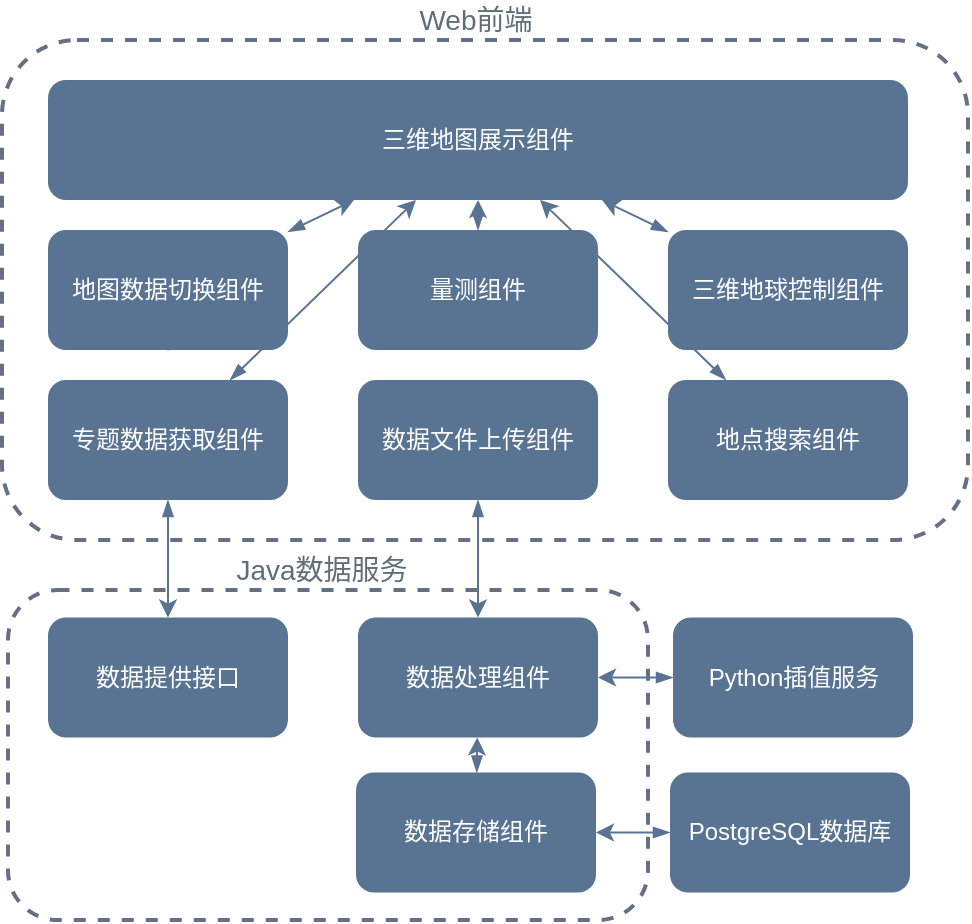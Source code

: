 <mxfile version="13.6.5" type="github">
  <diagram id="Kg9v2PKGdZfVGiz0Gp11" name="第 1 页">
    <mxGraphModel dx="742" dy="683" grid="1" gridSize="10" guides="1" tooltips="1" connect="1" arrows="1" fold="1" page="1" pageScale="1" pageWidth="827" pageHeight="1169" math="0" shadow="0">
      <root>
        <mxCell id="0" />
        <mxCell id="1" parent="0" />
        <mxCell id="LsitBjnYXSRyM2MQ24yq-1" value="" style="rounded=1;whiteSpace=wrap;html=1;dashed=1;strokeWidth=2;strokeColor=#657085;" vertex="1" parent="1">
          <mxGeometry x="240" y="575" width="320" height="165" as="geometry" />
        </mxCell>
        <mxCell id="LsitBjnYXSRyM2MQ24yq-2" value="&lt;font&gt;&lt;span style=&quot;font-size: 14px&quot;&gt;Java数据服务&lt;/span&gt;&lt;/font&gt;" style="text;html=1;strokeColor=none;fillColor=none;align=center;verticalAlign=middle;whiteSpace=wrap;rounded=0;dashed=1;fontColor=#606F77;" vertex="1" parent="1">
          <mxGeometry x="292" y="555" width="210" height="20" as="geometry" />
        </mxCell>
        <mxCell id="LsitBjnYXSRyM2MQ24yq-8" value="" style="rounded=1;whiteSpace=wrap;html=1;dashed=1;strokeColor=#657085;strokeWidth=2;perimeterSpacing=0;" vertex="1" parent="1">
          <mxGeometry x="237" y="300" width="483" height="250" as="geometry" />
        </mxCell>
        <mxCell id="LsitBjnYXSRyM2MQ24yq-9" value="&lt;font&gt;&lt;span style=&quot;font-size: 14px&quot;&gt;Web前端&lt;/span&gt;&lt;/font&gt;" style="text;html=1;strokeColor=none;fillColor=none;align=center;verticalAlign=middle;whiteSpace=wrap;rounded=0;dashed=1;fontColor=#606f77;" vertex="1" parent="1">
          <mxGeometry x="369" y="280" width="210" height="20" as="geometry" />
        </mxCell>
        <mxCell id="LsitBjnYXSRyM2MQ24yq-34" style="edgeStyle=none;rounded=1;orthogonalLoop=1;jettySize=auto;html=1;startArrow=blockThin;startFill=1;endArrow=classic;endFill=1;strokeColor=#597392;fontColor=#606F77;" edge="1" parent="1" source="LsitBjnYXSRyM2MQ24yq-11" target="LsitBjnYXSRyM2MQ24yq-25">
          <mxGeometry relative="1" as="geometry" />
        </mxCell>
        <mxCell id="LsitBjnYXSRyM2MQ24yq-11" value="&lt;font color=&quot;#ffffff&quot;&gt;数据文件上传组件&lt;br&gt;&lt;/font&gt;" style="rounded=1;whiteSpace=wrap;html=1;fillColor=#597392;strokeColor=none;" vertex="1" parent="1">
          <mxGeometry x="415" y="470" width="120" height="60" as="geometry" />
        </mxCell>
        <mxCell id="LsitBjnYXSRyM2MQ24yq-22" style="rounded=1;orthogonalLoop=1;jettySize=auto;html=1;fontColor=#606F77;endArrow=classic;endFill=1;startArrow=blockThin;startFill=1;strokeColor=#597392;" edge="1" parent="1" source="LsitBjnYXSRyM2MQ24yq-12" target="LsitBjnYXSRyM2MQ24yq-13">
          <mxGeometry relative="1" as="geometry" />
        </mxCell>
        <mxCell id="LsitBjnYXSRyM2MQ24yq-32" style="edgeStyle=none;rounded=1;orthogonalLoop=1;jettySize=auto;html=1;startArrow=blockThin;startFill=1;endArrow=classic;endFill=1;strokeColor=#597392;fontColor=#606F77;" edge="1" parent="1" source="LsitBjnYXSRyM2MQ24yq-12" target="LsitBjnYXSRyM2MQ24yq-21">
          <mxGeometry relative="1" as="geometry" />
        </mxCell>
        <mxCell id="LsitBjnYXSRyM2MQ24yq-12" value="&lt;font color=&quot;#ffffff&quot;&gt;专题数据获取组件&lt;/font&gt;" style="rounded=1;whiteSpace=wrap;html=1;fillColor=#597392;strokeColor=none;" vertex="1" parent="1">
          <mxGeometry x="260" y="470" width="120" height="60" as="geometry" />
        </mxCell>
        <mxCell id="LsitBjnYXSRyM2MQ24yq-13" value="&lt;font color=&quot;#ffffff&quot;&gt;数据提供接口&lt;/font&gt;" style="rounded=1;whiteSpace=wrap;html=1;dashed=1;fillColor=#597392;strokeColor=none;" vertex="1" parent="1">
          <mxGeometry x="260" y="588.75" width="120" height="60" as="geometry" />
        </mxCell>
        <mxCell id="LsitBjnYXSRyM2MQ24yq-39" style="edgeStyle=none;rounded=1;orthogonalLoop=1;jettySize=auto;html=1;startArrow=blockThin;startFill=1;endArrow=classic;endFill=1;strokeColor=#597392;fontColor=#606F77;" edge="1" parent="1" source="LsitBjnYXSRyM2MQ24yq-16" target="LsitBjnYXSRyM2MQ24yq-25">
          <mxGeometry relative="1" as="geometry" />
        </mxCell>
        <mxCell id="LsitBjnYXSRyM2MQ24yq-16" value="&lt;font color=&quot;#ffffff&quot;&gt;数据存储组件&lt;/font&gt;" style="rounded=1;whiteSpace=wrap;html=1;dashed=1;fillColor=#597392;strokeColor=none;" vertex="1" parent="1">
          <mxGeometry x="414" y="666.25" width="120" height="60" as="geometry" />
        </mxCell>
        <mxCell id="LsitBjnYXSRyM2MQ24yq-33" style="edgeStyle=none;rounded=1;orthogonalLoop=1;jettySize=auto;html=1;startArrow=blockThin;startFill=1;endArrow=classic;endFill=1;strokeColor=#597392;fontColor=#606F77;" edge="1" parent="1" source="LsitBjnYXSRyM2MQ24yq-17" target="LsitBjnYXSRyM2MQ24yq-21">
          <mxGeometry relative="1" as="geometry" />
        </mxCell>
        <mxCell id="LsitBjnYXSRyM2MQ24yq-17" value="&lt;font color=&quot;#ffffff&quot;&gt;地点搜索组件&lt;/font&gt;" style="rounded=1;whiteSpace=wrap;html=1;fillColor=#597392;strokeColor=none;" vertex="1" parent="1">
          <mxGeometry x="570" y="470" width="120" height="60" as="geometry" />
        </mxCell>
        <mxCell id="LsitBjnYXSRyM2MQ24yq-30" style="edgeStyle=none;rounded=1;orthogonalLoop=1;jettySize=auto;html=1;startArrow=blockThin;startFill=1;endArrow=classic;endFill=1;strokeColor=#597392;fontColor=#606F77;" edge="1" parent="1" source="LsitBjnYXSRyM2MQ24yq-18" target="LsitBjnYXSRyM2MQ24yq-21">
          <mxGeometry relative="1" as="geometry" />
        </mxCell>
        <mxCell id="LsitBjnYXSRyM2MQ24yq-18" value="&lt;font color=&quot;#ffffff&quot;&gt;&lt;span&gt;三维地球控制组件&lt;/span&gt;&lt;/font&gt;" style="rounded=1;whiteSpace=wrap;html=1;fillColor=#597392;strokeColor=none;" vertex="1" parent="1">
          <mxGeometry x="570" y="395" width="120" height="60" as="geometry" />
        </mxCell>
        <mxCell id="LsitBjnYXSRyM2MQ24yq-28" style="edgeStyle=none;rounded=1;orthogonalLoop=1;jettySize=auto;html=1;startArrow=blockThin;startFill=1;endArrow=classic;endFill=1;strokeColor=#597392;fontColor=#606F77;" edge="1" parent="1" source="LsitBjnYXSRyM2MQ24yq-19" target="LsitBjnYXSRyM2MQ24yq-21">
          <mxGeometry relative="1" as="geometry" />
        </mxCell>
        <mxCell id="LsitBjnYXSRyM2MQ24yq-19" value="&lt;font color=&quot;#ffffff&quot;&gt;量测组件&lt;/font&gt;" style="rounded=1;whiteSpace=wrap;html=1;fillColor=#597392;strokeColor=none;" vertex="1" parent="1">
          <mxGeometry x="415" y="395.0" width="120" height="60" as="geometry" />
        </mxCell>
        <mxCell id="LsitBjnYXSRyM2MQ24yq-29" style="edgeStyle=none;rounded=1;orthogonalLoop=1;jettySize=auto;html=1;startArrow=blockThin;startFill=1;endArrow=classic;endFill=1;strokeColor=#597392;fontColor=#606F77;" edge="1" parent="1" source="LsitBjnYXSRyM2MQ24yq-20" target="LsitBjnYXSRyM2MQ24yq-21">
          <mxGeometry relative="1" as="geometry" />
        </mxCell>
        <mxCell id="LsitBjnYXSRyM2MQ24yq-20" value="&lt;font color=&quot;#ffffff&quot;&gt;地图数据切换组件&lt;/font&gt;" style="rounded=1;whiteSpace=wrap;html=1;fillColor=#597392;strokeColor=none;" vertex="1" parent="1">
          <mxGeometry x="260" y="395" width="120" height="60" as="geometry" />
        </mxCell>
        <mxCell id="LsitBjnYXSRyM2MQ24yq-21" value="&lt;font color=&quot;#ffffff&quot;&gt;三维地图展示组件&lt;/font&gt;" style="rounded=1;whiteSpace=wrap;html=1;fillColor=#597392;strokeColor=none;" vertex="1" parent="1">
          <mxGeometry x="260" y="320" width="430" height="60" as="geometry" />
        </mxCell>
        <mxCell id="LsitBjnYXSRyM2MQ24yq-25" value="&lt;font color=&quot;#ffffff&quot;&gt;数据处理组件&lt;/font&gt;" style="rounded=1;whiteSpace=wrap;html=1;dashed=1;fillColor=#597392;strokeColor=none;" vertex="1" parent="1">
          <mxGeometry x="415" y="588.75" width="120" height="60" as="geometry" />
        </mxCell>
        <mxCell id="LsitBjnYXSRyM2MQ24yq-38" style="edgeStyle=none;rounded=1;orthogonalLoop=1;jettySize=auto;html=1;startArrow=blockThin;startFill=1;endArrow=classic;endFill=1;strokeColor=#597392;fontColor=#606F77;" edge="1" parent="1" source="LsitBjnYXSRyM2MQ24yq-26" target="LsitBjnYXSRyM2MQ24yq-16">
          <mxGeometry relative="1" as="geometry" />
        </mxCell>
        <mxCell id="LsitBjnYXSRyM2MQ24yq-26" value="&lt;font color=&quot;#ffffff&quot;&gt;PostgreSQL数据库&lt;/font&gt;" style="rounded=1;whiteSpace=wrap;html=1;dashed=1;fillColor=#597392;strokeColor=none;" vertex="1" parent="1">
          <mxGeometry x="571" y="666.25" width="120" height="60" as="geometry" />
        </mxCell>
        <mxCell id="LsitBjnYXSRyM2MQ24yq-37" style="edgeStyle=none;rounded=1;orthogonalLoop=1;jettySize=auto;html=1;startArrow=blockThin;startFill=1;endArrow=classic;endFill=1;strokeColor=#597392;fontColor=#606F77;" edge="1" parent="1" source="LsitBjnYXSRyM2MQ24yq-27" target="LsitBjnYXSRyM2MQ24yq-25">
          <mxGeometry relative="1" as="geometry" />
        </mxCell>
        <mxCell id="LsitBjnYXSRyM2MQ24yq-27" value="&lt;font color=&quot;#ffffff&quot;&gt;&lt;span&gt;Python插值服务&lt;/span&gt;&lt;/font&gt;" style="rounded=1;whiteSpace=wrap;html=1;dashed=1;fillColor=#597392;strokeColor=none;" vertex="1" parent="1">
          <mxGeometry x="572.5" y="588.75" width="120" height="60" as="geometry" />
        </mxCell>
        <mxCell id="LsitBjnYXSRyM2MQ24yq-31" style="edgeStyle=none;rounded=1;orthogonalLoop=1;jettySize=auto;html=1;exitX=0.5;exitY=1;exitDx=0;exitDy=0;entryX=1;entryY=0.5;entryDx=0;entryDy=0;startArrow=blockThin;startFill=1;endArrow=classic;endFill=1;strokeColor=#597392;fontColor=#606F77;" edge="1" parent="1" source="LsitBjnYXSRyM2MQ24yq-20" target="LsitBjnYXSRyM2MQ24yq-20">
          <mxGeometry relative="1" as="geometry" />
        </mxCell>
      </root>
    </mxGraphModel>
  </diagram>
</mxfile>

